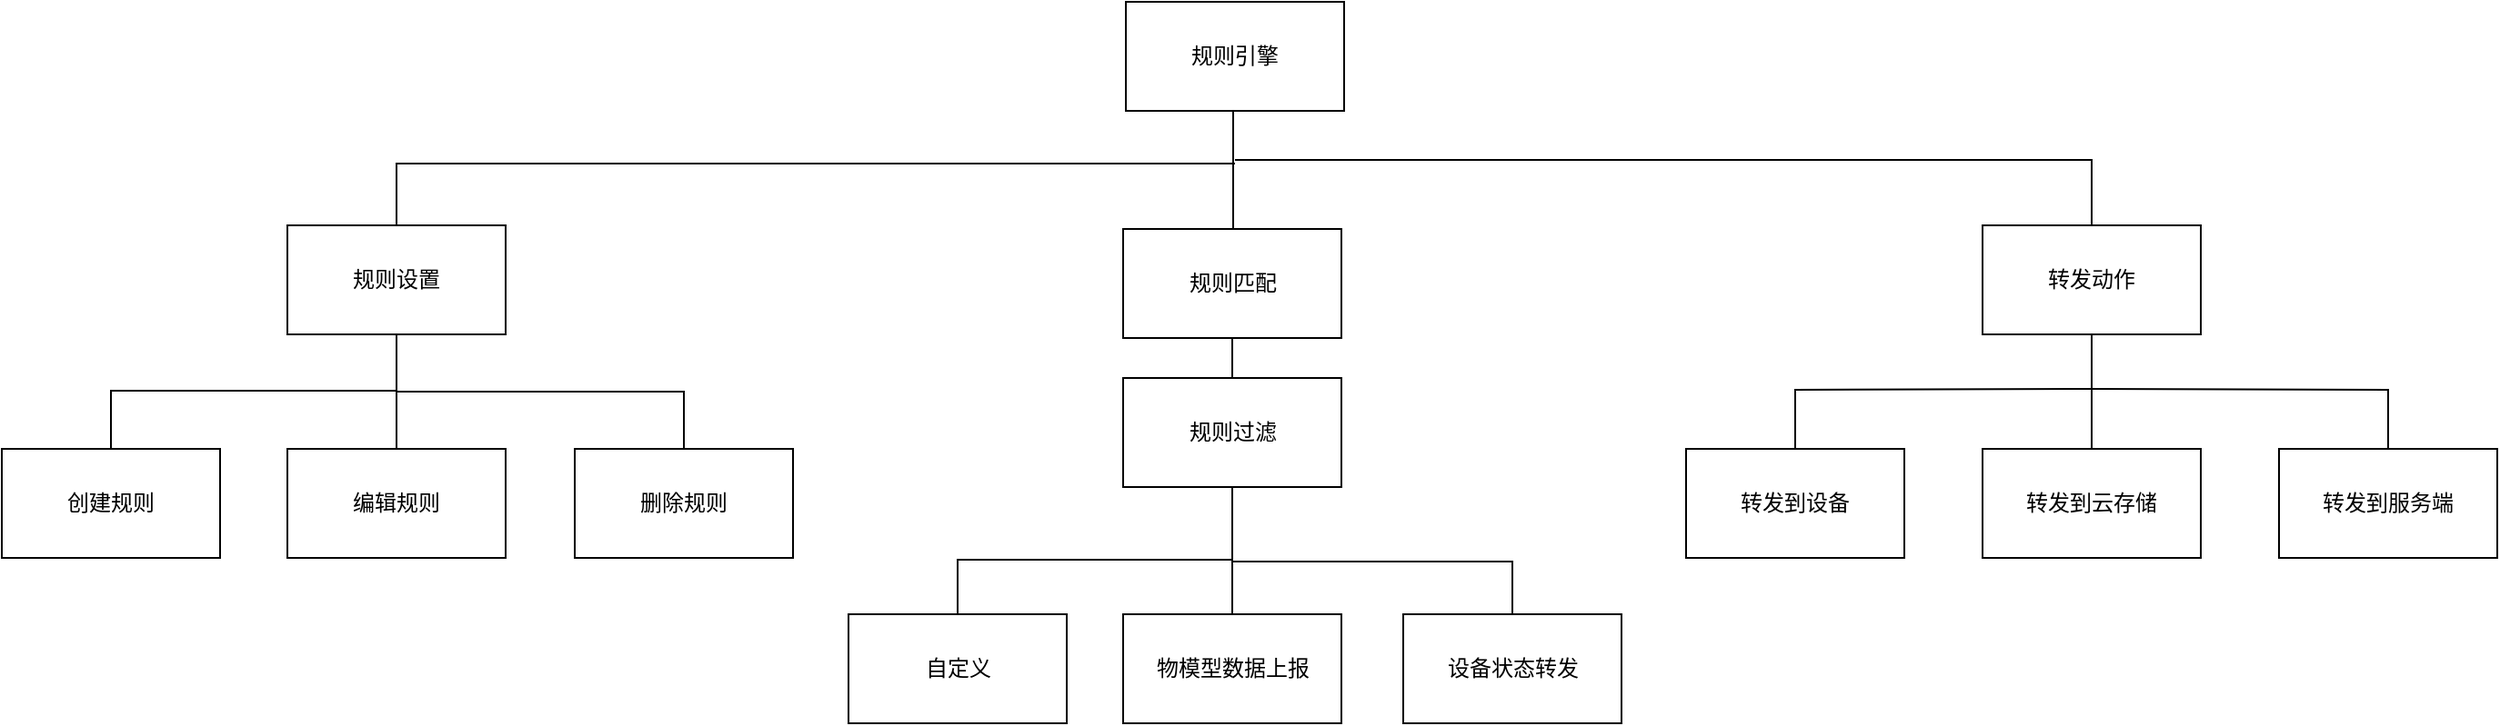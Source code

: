<mxfile version="14.2.9" type="github">
  <diagram id="9QJ93koM-c948pTcqD1r" name="第 1 页">
    <mxGraphModel dx="1260" dy="474" grid="0" gridSize="10" guides="1" tooltips="1" connect="1" arrows="1" fold="1" page="0" pageScale="1" pageWidth="827" pageHeight="1169" math="0" shadow="0">
      <root>
        <mxCell id="0" />
        <mxCell id="1" parent="0" />
        <mxCell id="BAin5M95YxtXoaEXIA6K-1" value="" style="edgeStyle=orthogonalEdgeStyle;rounded=0;orthogonalLoop=1;jettySize=auto;html=1;endArrow=none;endFill=0;" edge="1" parent="1" source="BAin5M95YxtXoaEXIA6K-4" target="BAin5M95YxtXoaEXIA6K-16">
          <mxGeometry relative="1" as="geometry">
            <Array as="points">
              <mxPoint x="319" y="200" />
              <mxPoint x="319" y="200" />
            </Array>
          </mxGeometry>
        </mxCell>
        <mxCell id="BAin5M95YxtXoaEXIA6K-2" style="edgeStyle=orthogonalEdgeStyle;rounded=0;orthogonalLoop=1;jettySize=auto;html=1;endArrow=none;endFill=0;" edge="1" parent="1" target="BAin5M95YxtXoaEXIA6K-8">
          <mxGeometry relative="1" as="geometry">
            <mxPoint x="320" y="212" as="sourcePoint" />
            <Array as="points">
              <mxPoint x="-141" y="212" />
            </Array>
          </mxGeometry>
        </mxCell>
        <mxCell id="BAin5M95YxtXoaEXIA6K-3" style="edgeStyle=orthogonalEdgeStyle;rounded=0;orthogonalLoop=1;jettySize=auto;html=1;endArrow=none;endFill=0;" edge="1" parent="1" target="BAin5M95YxtXoaEXIA6K-12">
          <mxGeometry relative="1" as="geometry">
            <mxPoint x="320" y="210" as="sourcePoint" />
            <Array as="points">
              <mxPoint x="791" y="210" />
            </Array>
          </mxGeometry>
        </mxCell>
        <mxCell id="BAin5M95YxtXoaEXIA6K-4" value="规则引擎" style="rounded=0;whiteSpace=wrap;html=1;" vertex="1" parent="1">
          <mxGeometry x="260" y="123" width="120" height="60" as="geometry" />
        </mxCell>
        <mxCell id="BAin5M95YxtXoaEXIA6K-5" value="" style="edgeStyle=none;rounded=0;orthogonalLoop=1;jettySize=auto;html=1;endArrow=none;endFill=0;" edge="1" parent="1" source="BAin5M95YxtXoaEXIA6K-8" target="BAin5M95YxtXoaEXIA6K-18">
          <mxGeometry relative="1" as="geometry" />
        </mxCell>
        <mxCell id="BAin5M95YxtXoaEXIA6K-6" style="edgeStyle=orthogonalEdgeStyle;rounded=0;orthogonalLoop=1;jettySize=auto;html=1;exitX=0.5;exitY=1;exitDx=0;exitDy=0;entryX=0.5;entryY=0;entryDx=0;entryDy=0;endArrow=none;endFill=0;" edge="1" parent="1" source="BAin5M95YxtXoaEXIA6K-8" target="BAin5M95YxtXoaEXIA6K-19">
          <mxGeometry relative="1" as="geometry" />
        </mxCell>
        <mxCell id="BAin5M95YxtXoaEXIA6K-7" style="edgeStyle=orthogonalEdgeStyle;rounded=0;orthogonalLoop=1;jettySize=auto;html=1;entryX=0.5;entryY=0;entryDx=0;entryDy=0;endArrow=none;endFill=0;" edge="1" parent="1" target="BAin5M95YxtXoaEXIA6K-17">
          <mxGeometry relative="1" as="geometry">
            <mxPoint x="-141" y="337" as="sourcePoint" />
            <Array as="points">
              <mxPoint x="-201" y="337" />
              <mxPoint x="-298" y="337" />
            </Array>
          </mxGeometry>
        </mxCell>
        <mxCell id="BAin5M95YxtXoaEXIA6K-8" value="规则设置" style="rounded=0;whiteSpace=wrap;html=1;" vertex="1" parent="1">
          <mxGeometry x="-201" y="246" width="120" height="60" as="geometry" />
        </mxCell>
        <mxCell id="BAin5M95YxtXoaEXIA6K-9" value="" style="edgeStyle=orthogonalEdgeStyle;rounded=0;orthogonalLoop=1;jettySize=auto;html=1;endArrow=none;endFill=0;" edge="1" parent="1" source="BAin5M95YxtXoaEXIA6K-12" target="BAin5M95YxtXoaEXIA6K-24">
          <mxGeometry relative="1" as="geometry" />
        </mxCell>
        <mxCell id="BAin5M95YxtXoaEXIA6K-10" style="edgeStyle=orthogonalEdgeStyle;rounded=0;orthogonalLoop=1;jettySize=auto;html=1;endArrow=none;endFill=0;" edge="1" parent="1" target="BAin5M95YxtXoaEXIA6K-23">
          <mxGeometry relative="1" as="geometry">
            <mxPoint x="791" y="336" as="sourcePoint" />
          </mxGeometry>
        </mxCell>
        <mxCell id="BAin5M95YxtXoaEXIA6K-11" style="edgeStyle=orthogonalEdgeStyle;rounded=0;orthogonalLoop=1;jettySize=auto;html=1;endArrow=none;endFill=0;" edge="1" parent="1" target="BAin5M95YxtXoaEXIA6K-25">
          <mxGeometry relative="1" as="geometry">
            <mxPoint x="791" y="336" as="sourcePoint" />
          </mxGeometry>
        </mxCell>
        <mxCell id="BAin5M95YxtXoaEXIA6K-12" value="转发动作" style="rounded=0;whiteSpace=wrap;html=1;" vertex="1" parent="1">
          <mxGeometry x="731" y="246" width="120" height="60" as="geometry" />
        </mxCell>
        <mxCell id="BAin5M95YxtXoaEXIA6K-14" style="edgeStyle=orthogonalEdgeStyle;rounded=0;orthogonalLoop=1;jettySize=auto;html=1;entryX=0.5;entryY=0;entryDx=0;entryDy=0;endArrow=none;endFill=0;" edge="1" parent="1" target="BAin5M95YxtXoaEXIA6K-20">
          <mxGeometry relative="1" as="geometry">
            <mxPoint x="318.5" y="430" as="sourcePoint" />
            <Array as="points">
              <mxPoint x="167.5" y="430" />
            </Array>
          </mxGeometry>
        </mxCell>
        <mxCell id="BAin5M95YxtXoaEXIA6K-15" style="edgeStyle=orthogonalEdgeStyle;rounded=0;orthogonalLoop=1;jettySize=auto;html=1;entryX=0.5;entryY=0;entryDx=0;entryDy=0;endArrow=none;endFill=0;" edge="1" parent="1" target="BAin5M95YxtXoaEXIA6K-22">
          <mxGeometry relative="1" as="geometry">
            <mxPoint x="318.5" y="431" as="sourcePoint" />
            <Array as="points">
              <mxPoint x="378.5" y="431" />
              <mxPoint x="472.5" y="431" />
            </Array>
          </mxGeometry>
        </mxCell>
        <mxCell id="BAin5M95YxtXoaEXIA6K-29" value="" style="edgeStyle=orthogonalEdgeStyle;rounded=0;orthogonalLoop=1;jettySize=auto;html=1;endArrow=none;endFill=0;" edge="1" parent="1" source="BAin5M95YxtXoaEXIA6K-16" target="BAin5M95YxtXoaEXIA6K-26">
          <mxGeometry relative="1" as="geometry" />
        </mxCell>
        <mxCell id="BAin5M95YxtXoaEXIA6K-16" value="规则匹配" style="rounded=0;whiteSpace=wrap;html=1;" vertex="1" parent="1">
          <mxGeometry x="258.5" y="248" width="120" height="60" as="geometry" />
        </mxCell>
        <mxCell id="BAin5M95YxtXoaEXIA6K-17" value="创建规则" style="rounded=0;whiteSpace=wrap;html=1;" vertex="1" parent="1">
          <mxGeometry x="-358" y="369" width="120" height="60" as="geometry" />
        </mxCell>
        <mxCell id="BAin5M95YxtXoaEXIA6K-18" value="编辑规则" style="rounded=0;whiteSpace=wrap;html=1;" vertex="1" parent="1">
          <mxGeometry x="-201" y="369" width="120" height="60" as="geometry" />
        </mxCell>
        <mxCell id="BAin5M95YxtXoaEXIA6K-19" value="删除规则" style="rounded=0;whiteSpace=wrap;html=1;" vertex="1" parent="1">
          <mxGeometry x="-43" y="369" width="120" height="60" as="geometry" />
        </mxCell>
        <mxCell id="BAin5M95YxtXoaEXIA6K-20" value="自定义" style="rounded=0;whiteSpace=wrap;html=1;" vertex="1" parent="1">
          <mxGeometry x="107.5" y="460" width="120" height="60" as="geometry" />
        </mxCell>
        <mxCell id="BAin5M95YxtXoaEXIA6K-21" value="物模型数据上报" style="rounded=0;whiteSpace=wrap;html=1;" vertex="1" parent="1">
          <mxGeometry x="258.5" y="460" width="120" height="60" as="geometry" />
        </mxCell>
        <mxCell id="BAin5M95YxtXoaEXIA6K-22" value="设备状态转发" style="rounded=0;whiteSpace=wrap;html=1;" vertex="1" parent="1">
          <mxGeometry x="412.5" y="460" width="120" height="60" as="geometry" />
        </mxCell>
        <mxCell id="BAin5M95YxtXoaEXIA6K-23" value="转发到设备" style="rounded=0;whiteSpace=wrap;html=1;" vertex="1" parent="1">
          <mxGeometry x="568" y="369" width="120" height="60" as="geometry" />
        </mxCell>
        <mxCell id="BAin5M95YxtXoaEXIA6K-24" value="转发到云存储" style="rounded=0;whiteSpace=wrap;html=1;" vertex="1" parent="1">
          <mxGeometry x="731" y="369" width="120" height="60" as="geometry" />
        </mxCell>
        <mxCell id="BAin5M95YxtXoaEXIA6K-25" value="转发到服务端" style="rounded=0;whiteSpace=wrap;html=1;" vertex="1" parent="1">
          <mxGeometry x="894" y="369" width="120" height="60" as="geometry" />
        </mxCell>
        <mxCell id="BAin5M95YxtXoaEXIA6K-28" value="" style="edgeStyle=orthogonalEdgeStyle;rounded=0;orthogonalLoop=1;jettySize=auto;html=1;endArrow=none;endFill=0;" edge="1" parent="1" source="BAin5M95YxtXoaEXIA6K-26" target="BAin5M95YxtXoaEXIA6K-21">
          <mxGeometry relative="1" as="geometry" />
        </mxCell>
        <mxCell id="BAin5M95YxtXoaEXIA6K-26" value="规则过滤" style="rounded=0;whiteSpace=wrap;html=1;" vertex="1" parent="1">
          <mxGeometry x="258.5" y="330" width="120" height="60" as="geometry" />
        </mxCell>
      </root>
    </mxGraphModel>
  </diagram>
</mxfile>
